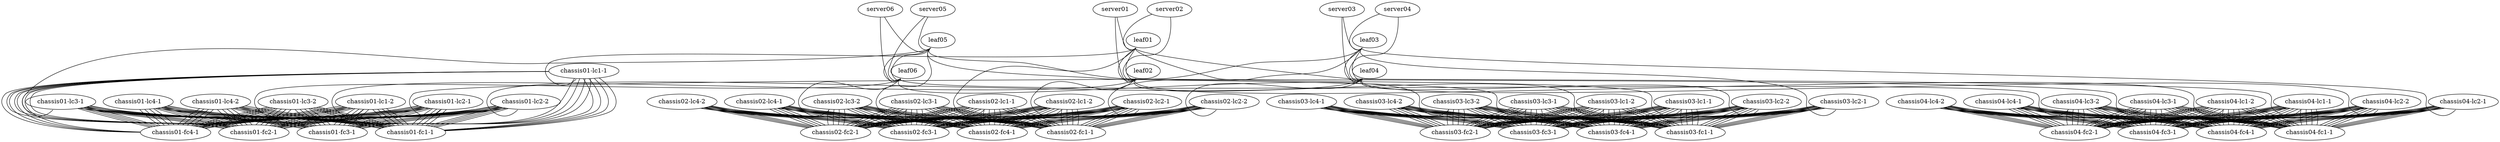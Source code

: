 graph dc1 {
 "chassis01-lc1-1" [function="spine" os="CumulusCommunity/cumulus-vx" version="3.4.3" memory="768" config="./helper_scripts/config_switch.sh"]
 "chassis01-lc1-2" [function="spine" os="CumulusCommunity/cumulus-vx" version="3.4.3" memory="768" config="./helper_scripts/config_switch.sh"]
 "chassis01-lc2-1" [function="spine" os="CumulusCommunity/cumulus-vx" version="3.4.3" memory="768" config="./helper_scripts/config_switch.sh"]
 "chassis01-lc2-2" [function="spine" os="CumulusCommunity/cumulus-vx" version="3.4.3" memory="768" config="./helper_scripts/config_switch.sh"]
 "chassis01-lc3-1" [function="spine" os="CumulusCommunity/cumulus-vx" version="3.4.3" memory="768" config="./helper_scripts/config_switch.sh"]
 "chassis01-lc3-2" [function="spine" os="CumulusCommunity/cumulus-vx" version="3.4.3" memory="768" config="./helper_scripts/config_switch.sh"]
 "chassis01-lc4-1" [function="spine" os="CumulusCommunity/cumulus-vx" version="3.4.3" memory="768" config="./helper_scripts/config_switch.sh"]
 "chassis01-lc4-2" [function="spine" os="CumulusCommunity/cumulus-vx" version="3.4.3" memory="768" config="./helper_scripts/config_switch.sh"]
 "chassis01-fc1-1" [function="spine" os="CumulusCommunity/cumulus-vx" version="3.4.3" memory="768" config="./helper_scripts/config_switch.sh"]
 "chassis01-fc2-1" [function="spine" os="CumulusCommunity/cumulus-vx" version="3.4.3" memory="768" config="./helper_scripts/config_switch.sh"]
 "chassis01-fc3-1" [function="spine" os="CumulusCommunity/cumulus-vx" version="3.4.3" memory="768" config="./helper_scripts/config_switch.sh"]
 "chassis01-fc4-1" [function="spine" os="CumulusCommunity/cumulus-vx" version="3.4.3" memory="768" config="./helper_scripts/config_switch.sh"]

 "chassis02-lc1-1" [function="spine" os="CumulusCommunity/cumulus-vx" version="3.4.3" memory="768" config="./helper_scripts/config_switch.sh"]
 "chassis02-lc1-2" [function="spine" os="CumulusCommunity/cumulus-vx" version="3.4.3" memory="768" config="./helper_scripts/config_switch.sh"]
 "chassis02-lc2-1" [function="spine" os="CumulusCommunity/cumulus-vx" version="3.4.3" memory="768" config="./helper_scripts/config_switch.sh"]
 "chassis02-lc2-2" [function="spine" os="CumulusCommunity/cumulus-vx" version="3.4.3" memory="768" config="./helper_scripts/config_switch.sh"]
 "chassis02-lc3-1" [function="spine" os="CumulusCommunity/cumulus-vx" version="3.4.3" memory="768" config="./helper_scripts/config_switch.sh"]
 "chassis02-lc3-2" [function="spine" os="CumulusCommunity/cumulus-vx" version="3.4.3" memory="768" config="./helper_scripts/config_switch.sh"]
 "chassis02-lc4-1" [function="spine" os="CumulusCommunity/cumulus-vx" version="3.4.3" memory="768" config="./helper_scripts/config_switch.sh"]
 "chassis02-lc4-2" [function="spine" os="CumulusCommunity/cumulus-vx" version="3.4.3" memory="768" config="./helper_scripts/config_switch.sh"]
 "chassis02-fc1-1" [function="spine" os="CumulusCommunity/cumulus-vx" version="3.4.3" memory="768" config="./helper_scripts/config_switch.sh"]
 "chassis02-fc2-1" [function="spine" os="CumulusCommunity/cumulus-vx" version="3.4.3" memory="768" config="./helper_scripts/config_switch.sh"]
 "chassis02-fc3-1" [function="spine" os="CumulusCommunity/cumulus-vx" version="3.4.3" memory="768" config="./helper_scripts/config_switch.sh"]
 "chassis02-fc4-1" [function="spine" os="CumulusCommunity/cumulus-vx" version="3.4.3" memory="768" config="./helper_scripts/config_switch.sh"]

 "chassis03-lc1-1" [function="spine" os="CumulusCommunity/cumulus-vx" version="3.4.3" memory="768" config="./helper_scripts/config_switch.sh"]
 "chassis03-lc1-2" [function="spine" os="CumulusCommunity/cumulus-vx" version="3.4.3" memory="768" config="./helper_scripts/config_switch.sh"]
 "chassis03-lc2-1" [function="spine" os="CumulusCommunity/cumulus-vx" version="3.4.3" memory="768" config="./helper_scripts/config_switch.sh"]
 "chassis03-lc2-2" [function="spine" os="CumulusCommunity/cumulus-vx" version="3.4.3" memory="768" config="./helper_scripts/config_switch.sh"]
 "chassis03-lc3-1" [function="spine" os="CumulusCommunity/cumulus-vx" version="3.4.3" memory="768" config="./helper_scripts/config_switch.sh"]
 "chassis03-lc3-2" [function="spine" os="CumulusCommunity/cumulus-vx" version="3.4.3" memory="768" config="./helper_scripts/config_switch.sh"]
 "chassis03-lc4-1" [function="spine" os="CumulusCommunity/cumulus-vx" version="3.4.3" memory="768" config="./helper_scripts/config_switch.sh"]
 "chassis03-lc4-2" [function="spine" os="CumulusCommunity/cumulus-vx" version="3.4.3" memory="768" config="./helper_scripts/config_switch.sh"]
 "chassis03-fc1-1" [function="spine" os="CumulusCommunity/cumulus-vx" version="3.4.3" memory="768" config="./helper_scripts/config_switch.sh"]
 "chassis03-fc2-1" [function="spine" os="CumulusCommunity/cumulus-vx" version="3.4.3" memory="768" config="./helper_scripts/config_switch.sh"]
 "chassis03-fc3-1" [function="spine" os="CumulusCommunity/cumulus-vx" version="3.4.3" memory="768" config="./helper_scripts/config_switch.sh"]
 "chassis03-fc4-1" [function="spine" os="CumulusCommunity/cumulus-vx" version="3.4.3" memory="768" config="./helper_scripts/config_switch.sh"]

 "chassis04-lc1-1" [function="spine" os="CumulusCommunity/cumulus-vx" version="3.4.3" memory="768" config="./helper_scripts/config_switch.sh"]
 "chassis04-lc1-2" [function="spine" os="CumulusCommunity/cumulus-vx" version="3.4.3" memory="768" config="./helper_scripts/config_switch.sh"]
 "chassis04-lc2-1" [function="spine" os="CumulusCommunity/cumulus-vx" version="3.4.3" memory="768" config="./helper_scripts/config_switch.sh"]
 "chassis04-lc2-2" [function="spine" os="CumulusCommunity/cumulus-vx" version="3.4.3" memory="768" config="./helper_scripts/config_switch.sh"]
 "chassis04-lc3-1" [function="spine" os="CumulusCommunity/cumulus-vx" version="3.4.3" memory="768" config="./helper_scripts/config_switch.sh"]
 "chassis04-lc3-2" [function="spine" os="CumulusCommunity/cumulus-vx" version="3.4.3" memory="768" config="./helper_scripts/config_switch.sh"]
 "chassis04-lc4-1" [function="spine" os="CumulusCommunity/cumulus-vx" version="3.4.3" memory="768" config="./helper_scripts/config_switch.sh"]
 "chassis04-lc4-2" [function="spine" os="CumulusCommunity/cumulus-vx" version="3.4.3" memory="768" config="./helper_scripts/config_switch.sh"]
 "chassis04-fc1-1" [function="spine" os="CumulusCommunity/cumulus-vx" version="3.4.3" memory="768" config="./helper_scripts/config_switch.sh"]
 "chassis04-fc2-1" [function="spine" os="CumulusCommunity/cumulus-vx" version="3.4.3" memory="768" config="./helper_scripts/config_switch.sh"]
 "chassis04-fc3-1" [function="spine" os="CumulusCommunity/cumulus-vx" version="3.4.3" memory="768" config="./helper_scripts/config_switch.sh"]
 "chassis04-fc4-1" [function="spine" os="CumulusCommunity/cumulus-vx" version="3.4.3" memory="768" config="./helper_scripts/config_switch.sh"]

 "leaf01" [function="leaf" os="CumulusCommunity/cumulus-vx" version="3.4.3" memory="768" config="./helper_scripts/config_switch.sh" ]
 "leaf02" [function="leaf" os="CumulusCommunity/cumulus-vx" version="3.4.3" memory="768" config="./helper_scripts/config_switch.sh" ]
 "leaf03" [function="leaf" os="CumulusCommunity/cumulus-vx" version="3.4.3" memory="768" config="./helper_scripts/config_switch.sh" ]
 "leaf04" [function="leaf" os="CumulusCommunity/cumulus-vx" version="3.4.3" memory="768" config="./helper_scripts/config_switch.sh" ]
 "leaf05" [function="leaf" os="CumulusCommunity/cumulus-vx" version="3.4.3" memory="768" config="./helper_scripts/config_switch.sh" ]
 "leaf06" [function="leaf" os="CumulusCommunity/cumulus-vx" version="3.4.3" memory="768" config="./helper_scripts/config_switch.sh" ]

 "server01" [function="host" os="yk0/ubuntu-xenial" memory="512" config="./helper_scripts/config_server.sh" ]
 "server02" [function="host" os="yk0/ubuntu-xenial" memory="512" config="./helper_scripts/config_server.sh" ]
 "server03" [function="host" os="yk0/ubuntu-xenial" memory="512" config="./helper_scripts/config_server.sh" ]
 "server04" [function="host" os="yk0/ubuntu-xenial" memory="512" config="./helper_scripts/config_server.sh" ]
 "server05" [function="host" os="yk0/ubuntu-xenial" memory="512" config="./helper_scripts/config_server.sh" ]
 "server06" [function="host" os="yk0/ubuntu-xenial" memory="512" config="./helper_scripts/config_server.sh" ]

 "leaf01":"swp51" -- "chassis01-lc1-1":"swp1"
 "leaf01":"swp52" -- "chassis02-lc1-1":"swp1"
 "leaf01":"swp53" -- "chassis03-lc1-1":"swp1"
 "leaf01":"swp54" -- "chassis04-lc1-1":"swp1"

 "leaf02":"swp51" -- "chassis01-lc1-2":"swp2"
 "leaf02":"swp52" -- "chassis02-lc1-2":"swp2"
 "leaf02":"swp53" -- "chassis03-lc1-2":"swp2"
 "leaf02":"swp54" -- "chassis04-lc1-2":"swp2"

 "leaf01":"swp49" -- "leaf02":"swp49"
 "leaf01":"swp50" -- "leaf02":"swp50"
 "leaf03":"swp49" -- "leaf04":"swp49"
 "leaf03":"swp50" -- "leaf04":"swp50"
 "leaf05":"swp49" -- "leaf06":"swp49"
 "leaf05":"swp50" -- "leaf06":"swp50"

 "leaf03":"swp51" -- "chassis01-lc2-1":"swp3"
 "leaf03":"swp52" -- "chassis02-lc2-1":"swp3"
 "leaf03":"swp53" -- "chassis03-lc2-1":"swp3"
 "leaf03":"swp54" -- "chassis04-lc2-1":"swp3"

 "leaf04":"swp51" -- "chassis01-lc2-2":"swp4"
 "leaf04":"swp52" -- "chassis02-lc2-2":"swp4"
 "leaf04":"swp53" -- "chassis03-lc2-2":"swp4"
 "leaf04":"swp54" -- "chassis04-lc2-2":"swp4"

 "leaf05":"swp51" -- "chassis01-lc3-1":"swp5"
 "leaf05":"swp52" -- "chassis02-lc3-1":"swp5"
 "leaf05":"swp53" -- "chassis03-lc3-1":"swp5"
 "leaf05":"swp54" -- "chassis04-lc3-1":"swp5"

 "leaf06":"swp51" -- "chassis01-lc3-2":"swp6"
 "leaf06":"swp52" -- "chassis02-lc3-2":"swp6"
 "leaf06":"swp53" -- "chassis03-lc3-2":"swp6"
 "leaf06":"swp54" -- "chassis04-lc3-2":"swp6"

 "server01":"eth1" -- "leaf01":"swp1" [left_mac="00:03:00:11:11:01"]
 "server01":"eth2" -- "leaf02":"swp1" [left_mac="00:03:00:11:11:02"]

 "server02":"eth1" -- "leaf01":"swp2" [left_mac="00:03:00:22:22:01"]
 "server02":"eth2" -- "leaf02":"swp2" [left_mac="00:03:00:22:22:02"]

 "server03":"eth1" -- "leaf03":"swp1" [left_mac="00:03:00:33:33:01"]
 "server03":"eth2" -- "leaf04":"swp1" [left_mac="00:03:00:33:33:02"]

 "server04":"eth1" -- "leaf03":"swp2" [left_mac="00:03:00:44:44:01"]
 "server04":"eth2" -- "leaf04":"swp2" [left_mac="00:03:00:44:44:02"]

 "server05":"eth1" -- "leaf05":"swp1" [left_mac="00:03:00:55:55:01"]
 "server05":"eth2" -- "leaf06":"swp1" [left_mac="00:03:00:55:55:02"]

 "server06":"eth1" -- "leaf05":"swp2" [left_mac="00:03:00:66:66:01"]
 "server06":"eth2" -- "leaf06":"swp2" [left_mac="00:03:00:66:66:02"]

 "chassis01-lc1-1":"fp0" -- "chassis01-fc1-1":"fp0"
 "chassis01-lc1-1":"fp1" -- "chassis01-fc1-1":"fp1"
 "chassis01-lc1-1":"fp2" -- "chassis01-fc1-1":"fp2"
 "chassis01-lc1-1":"fp3" -- "chassis01-fc1-1":"fp3"
 "chassis01-lc1-2":"fp0" -- "chassis01-fc1-1":"fp4"
 "chassis01-lc1-2":"fp1" -- "chassis01-fc1-1":"fp5"
 "chassis01-lc1-2":"fp2" -- "chassis01-fc1-1":"fp6"
 "chassis01-lc1-2":"fp3" -- "chassis01-fc1-1":"fp7"
 "chassis01-lc2-1":"fp0" -- "chassis01-fc1-1":"fp8"
 "chassis01-lc2-1":"fp1" -- "chassis01-fc1-1":"fp9"
 "chassis01-lc2-1":"fp2" -- "chassis01-fc1-1":"fp10"
 "chassis01-lc2-1":"fp3" -- "chassis01-fc1-1":"fp11"
 "chassis01-lc2-2":"fp0" -- "chassis01-fc1-1":"fp12"
 "chassis01-lc2-2":"fp1" -- "chassis01-fc1-1":"fp13"
 "chassis01-lc2-2":"fp2" -- "chassis01-fc1-1":"fp14"
 "chassis01-lc2-2":"fp3" -- "chassis01-fc1-1":"fp15"
 "chassis01-lc3-1":"fp0" -- "chassis01-fc1-1":"fp16"
 "chassis01-lc3-1":"fp1" -- "chassis01-fc1-1":"fp17"
 "chassis01-lc3-1":"fp2" -- "chassis01-fc1-1":"fp18"
 "chassis01-lc3-1":"fp3" -- "chassis01-fc1-1":"fp19"
 "chassis01-lc3-2":"fp0" -- "chassis01-fc1-1":"fp20"
 "chassis01-lc3-2":"fp1" -- "chassis01-fc1-1":"fp21"
 "chassis01-lc3-2":"fp2" -- "chassis01-fc1-1":"fp22"
 "chassis01-lc3-2":"fp3" -- "chassis01-fc1-1":"fp23"
 "chassis01-lc4-1":"fp0" -- "chassis01-fc1-1":"fp24"
 "chassis01-lc4-1":"fp1" -- "chassis01-fc1-1":"fp25"
 "chassis01-lc4-1":"fp2" -- "chassis01-fc1-1":"fp26"
 "chassis01-lc4-1":"fp3" -- "chassis01-fc1-1":"fp27"
 "chassis01-lc4-2":"fp0" -- "chassis01-fc1-1":"fp28"
 "chassis01-lc4-2":"fp1" -- "chassis01-fc1-1":"fp29"
 "chassis01-lc4-2":"fp2" -- "chassis01-fc1-1":"fp30"
 "chassis01-lc4-2":"fp3" -- "chassis01-fc1-1":"fp31"
 "chassis01-lc1-1":"fp4" -- "chassis01-fc2-1":"fp0"
 "chassis01-lc1-1":"fp5" -- "chassis01-fc2-1":"fp1"
 "chassis01-lc1-1":"fp6" -- "chassis01-fc2-1":"fp2"
 "chassis01-lc1-1":"fp7" -- "chassis01-fc2-1":"fp3"
 "chassis01-lc1-2":"fp4" -- "chassis01-fc2-1":"fp4"
 "chassis01-lc1-2":"fp5" -- "chassis01-fc2-1":"fp5"
 "chassis01-lc1-2":"fp6" -- "chassis01-fc2-1":"fp6"
 "chassis01-lc1-2":"fp7" -- "chassis01-fc2-1":"fp7"
 "chassis01-lc2-1":"fp4" -- "chassis01-fc2-1":"fp8"
 "chassis01-lc2-1":"fp5" -- "chassis01-fc2-1":"fp9"
 "chassis01-lc2-1":"fp6" -- "chassis01-fc2-1":"fp10"
 "chassis01-lc2-1":"fp7" -- "chassis01-fc2-1":"fp11"
 "chassis01-lc2-2":"fp4" -- "chassis01-fc2-1":"fp12"
 "chassis01-lc2-2":"fp5" -- "chassis01-fc2-1":"fp13"
 "chassis01-lc2-2":"fp6" -- "chassis01-fc2-1":"fp14"
 "chassis01-lc2-2":"fp7" -- "chassis01-fc2-1":"fp15"
 "chassis01-lc3-1":"fp4" -- "chassis01-fc2-1":"fp16"
 "chassis01-lc3-1":"fp5" -- "chassis01-fc2-1":"fp17"
 "chassis01-lc3-1":"fp6" -- "chassis01-fc2-1":"fp18"
 "chassis01-lc3-1":"fp7" -- "chassis01-fc2-1":"fp19"
 "chassis01-lc3-2":"fp4" -- "chassis01-fc2-1":"fp20"
 "chassis01-lc3-2":"fp5" -- "chassis01-fc2-1":"fp21"
 "chassis01-lc3-2":"fp6" -- "chassis01-fc2-1":"fp22"
 "chassis01-lc3-2":"fp7" -- "chassis01-fc2-1":"fp23"
 "chassis01-lc4-1":"fp4" -- "chassis01-fc2-1":"fp24"
 "chassis01-lc4-1":"fp5" -- "chassis01-fc2-1":"fp25"
 "chassis01-lc4-1":"fp6" -- "chassis01-fc2-1":"fp26"
 "chassis01-lc4-1":"fp7" -- "chassis01-fc2-1":"fp27"
 "chassis01-lc4-2":"fp4" -- "chassis01-fc2-1":"fp28"
 "chassis01-lc4-2":"fp5" -- "chassis01-fc2-1":"fp29"
 "chassis01-lc4-2":"fp6" -- "chassis01-fc2-1":"fp30"
 "chassis01-lc4-2":"fp7" -- "chassis01-fc2-1":"fp31"
 "chassis01-lc1-1":"fp8" -- "chassis01-fc3-1":"fp0"
 "chassis01-lc1-1":"fp9" -- "chassis01-fc3-1":"fp1"
 "chassis01-lc1-1":"fp10" -- "chassis01-fc3-1":"fp2"
 "chassis01-lc1-1":"fp11" -- "chassis01-fc3-1":"fp3"
 "chassis01-lc1-2":"fp8" -- "chassis01-fc3-1":"fp4"
 "chassis01-lc1-2":"fp9" -- "chassis01-fc3-1":"fp5"
 "chassis01-lc1-2":"fp10" -- "chassis01-fc3-1":"fp6"
 "chassis01-lc1-2":"fp11" -- "chassis01-fc3-1":"fp7"
 "chassis01-lc2-1":"fp8" -- "chassis01-fc3-1":"fp8"
 "chassis01-lc2-1":"fp9" -- "chassis01-fc3-1":"fp9"
 "chassis01-lc2-1":"fp10" -- "chassis01-fc3-1":"fp10"
 "chassis01-lc2-1":"fp11" -- "chassis01-fc3-1":"fp11"
 "chassis01-lc2-2":"fp8" -- "chassis01-fc3-1":"fp12"
 "chassis01-lc2-2":"fp9" -- "chassis01-fc3-1":"fp13"
 "chassis01-lc2-2":"fp10" -- "chassis01-fc3-1":"fp14"
 "chassis01-lc2-2":"fp11" -- "chassis01-fc3-1":"fp15"
 "chassis01-lc3-1":"fp8" -- "chassis01-fc3-1":"fp16"
 "chassis01-lc3-1":"fp9" -- "chassis01-fc3-1":"fp17"
 "chassis01-lc3-1":"fp10" -- "chassis01-fc3-1":"fp18"
 "chassis01-lc3-1":"fp11" -- "chassis01-fc3-1":"fp19"
 "chassis01-lc3-2":"fp8" -- "chassis01-fc3-1":"fp20"
 "chassis01-lc3-2":"fp9" -- "chassis01-fc3-1":"fp21"
 "chassis01-lc3-2":"fp10" -- "chassis01-fc3-1":"fp22"
 "chassis01-lc3-2":"fp11" -- "chassis01-fc3-1":"fp23"
 "chassis01-lc4-1":"fp8" -- "chassis01-fc3-1":"fp24"
 "chassis01-lc4-1":"fp9" -- "chassis01-fc3-1":"fp25"
 "chassis01-lc4-1":"fp10" -- "chassis01-fc3-1":"fp26"
 "chassis01-lc4-1":"fp11" -- "chassis01-fc3-1":"fp27"
 "chassis01-lc4-2":"fp8" -- "chassis01-fc3-1":"fp28"
 "chassis01-lc4-2":"fp9" -- "chassis01-fc3-1":"fp29"
 "chassis01-lc4-2":"fp10" -- "chassis01-fc3-1":"fp30"
 "chassis01-lc4-2":"fp11" -- "chassis01-fc3-1":"fp31"
 "chassis01-lc1-1":"fp12" -- "chassis01-fc4-1":"fp0"
 "chassis01-lc1-1":"fp13" -- "chassis01-fc4-1":"fp1"
 "chassis01-lc1-1":"fp14" -- "chassis01-fc4-1":"fp2"
 "chassis01-lc1-1":"fp15" -- "chassis01-fc4-1":"fp3"
 "chassis01-lc1-2":"fp12" -- "chassis01-fc4-1":"fp4"
 "chassis01-lc1-2":"fp13" -- "chassis01-fc4-1":"fp5"
 "chassis01-lc1-2":"fp14" -- "chassis01-fc4-1":"fp6"
 "chassis01-lc1-2":"fp15" -- "chassis01-fc4-1":"fp7"
 "chassis01-lc2-1":"fp12" -- "chassis01-fc4-1":"fp8"
 "chassis01-lc2-1":"fp13" -- "chassis01-fc4-1":"fp9"
 "chassis01-lc2-1":"fp14" -- "chassis01-fc4-1":"fp10"
 "chassis01-lc2-1":"fp15" -- "chassis01-fc4-1":"fp11"
 "chassis01-lc2-2":"fp12" -- "chassis01-fc4-1":"fp12"
 "chassis01-lc2-2":"fp13" -- "chassis01-fc4-1":"fp13"
 "chassis01-lc2-2":"fp14" -- "chassis01-fc4-1":"fp14"
 "chassis01-lc2-2":"fp15" -- "chassis01-fc4-1":"fp15"
 "chassis01-lc3-1":"fp12" -- "chassis01-fc4-1":"fp16"
 "chassis01-lc3-1":"fp13" -- "chassis01-fc4-1":"fp17"
 "chassis01-lc3-1":"fp14" -- "chassis01-fc4-1":"fp18"
 "chassis01-lc3-1":"fp15" -- "chassis01-fc4-1":"fp19"
 "chassis01-lc3-2":"fp12" -- "chassis01-fc4-1":"fp20"
 "chassis01-lc3-2":"fp13" -- "chassis01-fc4-1":"fp21"
 "chassis01-lc3-2":"fp14" -- "chassis01-fc4-1":"fp22"
 "chassis01-lc3-2":"fp15" -- "chassis01-fc4-1":"fp23"
 "chassis01-lc4-1":"fp12" -- "chassis01-fc4-1":"fp24"
 "chassis01-lc4-1":"fp13" -- "chassis01-fc4-1":"fp25"
 "chassis01-lc4-1":"fp14" -- "chassis01-fc4-1":"fp26"
 "chassis01-lc4-1":"fp15" -- "chassis01-fc4-1":"fp27"
 "chassis01-lc4-2":"fp12" -- "chassis01-fc4-1":"fp28"
 "chassis01-lc4-2":"fp13" -- "chassis01-fc4-1":"fp29"
 "chassis01-lc4-2":"fp14" -- "chassis01-fc4-1":"fp30"
 "chassis01-lc4-2":"fp15" -- "chassis01-fc4-1":"fp31"

 "chassis02-lc1-1":"fp0" -- "chassis02-fc1-1":"fp0"
 "chassis02-lc1-1":"fp1" -- "chassis02-fc1-1":"fp1"
 "chassis02-lc1-1":"fp2" -- "chassis02-fc1-1":"fp2"
 "chassis02-lc1-1":"fp3" -- "chassis02-fc1-1":"fp3"
 "chassis02-lc1-2":"fp0" -- "chassis02-fc1-1":"fp4"
 "chassis02-lc1-2":"fp1" -- "chassis02-fc1-1":"fp5"
 "chassis02-lc1-2":"fp2" -- "chassis02-fc1-1":"fp6"
 "chassis02-lc1-2":"fp3" -- "chassis02-fc1-1":"fp7"
 "chassis02-lc2-1":"fp0" -- "chassis02-fc1-1":"fp8"
 "chassis02-lc2-1":"fp1" -- "chassis02-fc1-1":"fp9"
 "chassis02-lc2-1":"fp2" -- "chassis02-fc1-1":"fp10"
 "chassis02-lc2-1":"fp3" -- "chassis02-fc1-1":"fp11"
 "chassis02-lc2-2":"fp0" -- "chassis02-fc1-1":"fp12"
 "chassis02-lc2-2":"fp1" -- "chassis02-fc1-1":"fp13"
 "chassis02-lc2-2":"fp2" -- "chassis02-fc1-1":"fp14"
 "chassis02-lc2-2":"fp3" -- "chassis02-fc1-1":"fp15"
 "chassis02-lc3-1":"fp0" -- "chassis02-fc1-1":"fp16"
 "chassis02-lc3-1":"fp1" -- "chassis02-fc1-1":"fp17"
 "chassis02-lc3-1":"fp2" -- "chassis02-fc1-1":"fp18"
 "chassis02-lc3-1":"fp3" -- "chassis02-fc1-1":"fp19"
 "chassis02-lc3-2":"fp0" -- "chassis02-fc1-1":"fp20"
 "chassis02-lc3-2":"fp1" -- "chassis02-fc1-1":"fp21"
 "chassis02-lc3-2":"fp2" -- "chassis02-fc1-1":"fp22"
 "chassis02-lc3-2":"fp3" -- "chassis02-fc1-1":"fp23"
 "chassis02-lc4-1":"fp0" -- "chassis02-fc1-1":"fp24"
 "chassis02-lc4-1":"fp1" -- "chassis02-fc1-1":"fp25"
 "chassis02-lc4-1":"fp2" -- "chassis02-fc1-1":"fp26"
 "chassis02-lc4-1":"fp3" -- "chassis02-fc1-1":"fp27"
 "chassis02-lc4-2":"fp0" -- "chassis02-fc1-1":"fp28"
 "chassis02-lc4-2":"fp1" -- "chassis02-fc1-1":"fp29"
 "chassis02-lc4-2":"fp2" -- "chassis02-fc1-1":"fp30"
 "chassis02-lc4-2":"fp3" -- "chassis02-fc1-1":"fp31"
 "chassis02-lc1-1":"fp4" -- "chassis02-fc2-1":"fp0"
 "chassis02-lc1-1":"fp5" -- "chassis02-fc2-1":"fp1"
 "chassis02-lc1-1":"fp6" -- "chassis02-fc2-1":"fp2"
 "chassis02-lc1-1":"fp7" -- "chassis02-fc2-1":"fp3"
 "chassis02-lc1-2":"fp4" -- "chassis02-fc2-1":"fp4"
 "chassis02-lc1-2":"fp5" -- "chassis02-fc2-1":"fp5"
 "chassis02-lc1-2":"fp6" -- "chassis02-fc2-1":"fp6"
 "chassis02-lc1-2":"fp7" -- "chassis02-fc2-1":"fp7"
 "chassis02-lc2-1":"fp4" -- "chassis02-fc2-1":"fp8"
 "chassis02-lc2-1":"fp5" -- "chassis02-fc2-1":"fp9"
 "chassis02-lc2-1":"fp6" -- "chassis02-fc2-1":"fp10"
 "chassis02-lc2-1":"fp7" -- "chassis02-fc2-1":"fp11"
 "chassis02-lc2-2":"fp4" -- "chassis02-fc2-1":"fp12"
 "chassis02-lc2-2":"fp5" -- "chassis02-fc2-1":"fp13"
 "chassis02-lc2-2":"fp6" -- "chassis02-fc2-1":"fp14"
 "chassis02-lc2-2":"fp7" -- "chassis02-fc2-1":"fp15"
 "chassis02-lc3-1":"fp4" -- "chassis02-fc2-1":"fp16"
 "chassis02-lc3-1":"fp5" -- "chassis02-fc2-1":"fp17"
 "chassis02-lc3-1":"fp6" -- "chassis02-fc2-1":"fp18"
 "chassis02-lc3-1":"fp7" -- "chassis02-fc2-1":"fp19"
 "chassis02-lc3-2":"fp4" -- "chassis02-fc2-1":"fp20"
 "chassis02-lc3-2":"fp5" -- "chassis02-fc2-1":"fp21"
 "chassis02-lc3-2":"fp6" -- "chassis02-fc2-1":"fp22"
 "chassis02-lc3-2":"fp7" -- "chassis02-fc2-1":"fp23"
 "chassis02-lc4-1":"fp4" -- "chassis02-fc2-1":"fp24"
 "chassis02-lc4-1":"fp5" -- "chassis02-fc2-1":"fp25"
 "chassis02-lc4-1":"fp6" -- "chassis02-fc2-1":"fp26"
 "chassis02-lc4-1":"fp7" -- "chassis02-fc2-1":"fp27"
 "chassis02-lc4-2":"fp4" -- "chassis02-fc2-1":"fp28"
 "chassis02-lc4-2":"fp5" -- "chassis02-fc2-1":"fp29"
 "chassis02-lc4-2":"fp6" -- "chassis02-fc2-1":"fp30"
 "chassis02-lc4-2":"fp7" -- "chassis02-fc2-1":"fp31"
 "chassis02-lc1-1":"fp8" -- "chassis02-fc3-1":"fp0"
 "chassis02-lc1-1":"fp9" -- "chassis02-fc3-1":"fp1"
 "chassis02-lc1-1":"fp10" -- "chassis02-fc3-1":"fp2"
 "chassis02-lc1-1":"fp11" -- "chassis02-fc3-1":"fp3"
 "chassis02-lc1-2":"fp8" -- "chassis02-fc3-1":"fp4"
 "chassis02-lc1-2":"fp9" -- "chassis02-fc3-1":"fp5"
 "chassis02-lc1-2":"fp10" -- "chassis02-fc3-1":"fp6"
 "chassis02-lc1-2":"fp11" -- "chassis02-fc3-1":"fp7"
 "chassis02-lc2-1":"fp8" -- "chassis02-fc3-1":"fp8"
 "chassis02-lc2-1":"fp9" -- "chassis02-fc3-1":"fp9"
 "chassis02-lc2-1":"fp10" -- "chassis02-fc3-1":"fp10"
 "chassis02-lc2-1":"fp11" -- "chassis02-fc3-1":"fp11"
 "chassis02-lc2-2":"fp8" -- "chassis02-fc3-1":"fp12"
 "chassis02-lc2-2":"fp9" -- "chassis02-fc3-1":"fp13"
 "chassis02-lc2-2":"fp10" -- "chassis02-fc3-1":"fp14"
 "chassis02-lc2-2":"fp11" -- "chassis02-fc3-1":"fp15"
 "chassis02-lc3-1":"fp8" -- "chassis02-fc3-1":"fp16"
 "chassis02-lc3-1":"fp9" -- "chassis02-fc3-1":"fp17"
 "chassis02-lc3-1":"fp10" -- "chassis02-fc3-1":"fp18"
 "chassis02-lc3-1":"fp11" -- "chassis02-fc3-1":"fp19"
 "chassis02-lc3-2":"fp8" -- "chassis02-fc3-1":"fp20"
 "chassis02-lc3-2":"fp9" -- "chassis02-fc3-1":"fp21"
 "chassis02-lc3-2":"fp10" -- "chassis02-fc3-1":"fp22"
 "chassis02-lc3-2":"fp11" -- "chassis02-fc3-1":"fp23"
 "chassis02-lc4-1":"fp8" -- "chassis02-fc3-1":"fp24"
 "chassis02-lc4-1":"fp9" -- "chassis02-fc3-1":"fp25"
 "chassis02-lc4-1":"fp10" -- "chassis02-fc3-1":"fp26"
 "chassis02-lc4-1":"fp11" -- "chassis02-fc3-1":"fp27"
 "chassis02-lc4-2":"fp8" -- "chassis02-fc3-1":"fp28"
 "chassis02-lc4-2":"fp9" -- "chassis02-fc3-1":"fp29"
 "chassis02-lc4-2":"fp10" -- "chassis02-fc3-1":"fp30"
 "chassis02-lc4-2":"fp11" -- "chassis02-fc3-1":"fp31"
 "chassis02-lc1-1":"fp12" -- "chassis02-fc4-1":"fp0"
 "chassis02-lc1-1":"fp13" -- "chassis02-fc4-1":"fp1"
 "chassis02-lc1-1":"fp14" -- "chassis02-fc4-1":"fp2"
 "chassis02-lc1-1":"fp15" -- "chassis02-fc4-1":"fp3"
 "chassis02-lc1-2":"fp12" -- "chassis02-fc4-1":"fp4"
 "chassis02-lc1-2":"fp13" -- "chassis02-fc4-1":"fp5"
 "chassis02-lc1-2":"fp14" -- "chassis02-fc4-1":"fp6"
 "chassis02-lc1-2":"fp15" -- "chassis02-fc4-1":"fp7"
 "chassis02-lc2-1":"fp12" -- "chassis02-fc4-1":"fp8"
 "chassis02-lc2-1":"fp13" -- "chassis02-fc4-1":"fp9"
 "chassis02-lc2-1":"fp14" -- "chassis02-fc4-1":"fp10"
 "chassis02-lc2-1":"fp15" -- "chassis02-fc4-1":"fp11"
 "chassis02-lc2-2":"fp12" -- "chassis02-fc4-1":"fp12"
 "chassis02-lc2-2":"fp13" -- "chassis02-fc4-1":"fp13"
 "chassis02-lc2-2":"fp14" -- "chassis02-fc4-1":"fp14"
 "chassis02-lc2-2":"fp15" -- "chassis02-fc4-1":"fp15"
 "chassis02-lc3-1":"fp12" -- "chassis02-fc4-1":"fp16"
 "chassis02-lc3-1":"fp13" -- "chassis02-fc4-1":"fp17"
 "chassis02-lc3-1":"fp14" -- "chassis02-fc4-1":"fp18"
 "chassis02-lc3-1":"fp15" -- "chassis02-fc4-1":"fp19"
 "chassis02-lc3-2":"fp12" -- "chassis02-fc4-1":"fp20"
 "chassis02-lc3-2":"fp13" -- "chassis02-fc4-1":"fp21"
 "chassis02-lc3-2":"fp14" -- "chassis02-fc4-1":"fp22"
 "chassis02-lc3-2":"fp15" -- "chassis02-fc4-1":"fp23"
 "chassis02-lc4-1":"fp12" -- "chassis02-fc4-1":"fp24"
 "chassis02-lc4-1":"fp13" -- "chassis02-fc4-1":"fp25"
 "chassis02-lc4-1":"fp14" -- "chassis02-fc4-1":"fp26"
 "chassis02-lc4-1":"fp15" -- "chassis02-fc4-1":"fp27"
 "chassis02-lc4-2":"fp12" -- "chassis02-fc4-1":"fp28"
 "chassis02-lc4-2":"fp13" -- "chassis02-fc4-1":"fp29"
 "chassis02-lc4-2":"fp14" -- "chassis02-fc4-1":"fp30"
 "chassis02-lc4-2":"fp15" -- "chassis02-fc4-1":"fp31"

 "chassis03-lc1-1":"fp0" -- "chassis03-fc1-1":"fp0"
 "chassis03-lc1-1":"fp1" -- "chassis03-fc1-1":"fp1"
 "chassis03-lc1-1":"fp2" -- "chassis03-fc1-1":"fp2"
 "chassis03-lc1-1":"fp3" -- "chassis03-fc1-1":"fp3"
 "chassis03-lc1-2":"fp0" -- "chassis03-fc1-1":"fp4"
 "chassis03-lc1-2":"fp1" -- "chassis03-fc1-1":"fp5"
 "chassis03-lc1-2":"fp2" -- "chassis03-fc1-1":"fp6"
 "chassis03-lc1-2":"fp3" -- "chassis03-fc1-1":"fp7"
 "chassis03-lc2-1":"fp0" -- "chassis03-fc1-1":"fp8"
 "chassis03-lc2-1":"fp1" -- "chassis03-fc1-1":"fp9"
 "chassis03-lc2-1":"fp2" -- "chassis03-fc1-1":"fp10"
 "chassis03-lc2-1":"fp3" -- "chassis03-fc1-1":"fp11"
 "chassis03-lc2-2":"fp0" -- "chassis03-fc1-1":"fp12"
 "chassis03-lc2-2":"fp1" -- "chassis03-fc1-1":"fp13"
 "chassis03-lc2-2":"fp2" -- "chassis03-fc1-1":"fp14"
 "chassis03-lc2-2":"fp3" -- "chassis03-fc1-1":"fp15"
 "chassis03-lc3-1":"fp0" -- "chassis03-fc1-1":"fp16"
 "chassis03-lc3-1":"fp1" -- "chassis03-fc1-1":"fp17"
 "chassis03-lc3-1":"fp2" -- "chassis03-fc1-1":"fp18"
 "chassis03-lc3-1":"fp3" -- "chassis03-fc1-1":"fp19"
 "chassis03-lc3-2":"fp0" -- "chassis03-fc1-1":"fp20"
 "chassis03-lc3-2":"fp1" -- "chassis03-fc1-1":"fp21"
 "chassis03-lc3-2":"fp2" -- "chassis03-fc1-1":"fp22"
 "chassis03-lc3-2":"fp3" -- "chassis03-fc1-1":"fp23"
 "chassis03-lc4-1":"fp0" -- "chassis03-fc1-1":"fp24"
 "chassis03-lc4-1":"fp1" -- "chassis03-fc1-1":"fp25"
 "chassis03-lc4-1":"fp2" -- "chassis03-fc1-1":"fp26"
 "chassis03-lc4-1":"fp3" -- "chassis03-fc1-1":"fp27"
 "chassis03-lc4-2":"fp0" -- "chassis03-fc1-1":"fp28"
 "chassis03-lc4-2":"fp1" -- "chassis03-fc1-1":"fp29"
 "chassis03-lc4-2":"fp2" -- "chassis03-fc1-1":"fp30"
 "chassis03-lc4-2":"fp3" -- "chassis03-fc1-1":"fp31"
 "chassis03-lc1-1":"fp4" -- "chassis03-fc2-1":"fp0"
 "chassis03-lc1-1":"fp5" -- "chassis03-fc2-1":"fp1"
 "chassis03-lc1-1":"fp6" -- "chassis03-fc2-1":"fp2"
 "chassis03-lc1-1":"fp7" -- "chassis03-fc2-1":"fp3"
 "chassis03-lc1-2":"fp4" -- "chassis03-fc2-1":"fp4"
 "chassis03-lc1-2":"fp5" -- "chassis03-fc2-1":"fp5"
 "chassis03-lc1-2":"fp6" -- "chassis03-fc2-1":"fp6"
 "chassis03-lc1-2":"fp7" -- "chassis03-fc2-1":"fp7"
 "chassis03-lc2-1":"fp4" -- "chassis03-fc2-1":"fp8"
 "chassis03-lc2-1":"fp5" -- "chassis03-fc2-1":"fp9"
 "chassis03-lc2-1":"fp6" -- "chassis03-fc2-1":"fp10"
 "chassis03-lc2-1":"fp7" -- "chassis03-fc2-1":"fp11"
 "chassis03-lc2-2":"fp4" -- "chassis03-fc2-1":"fp12"
 "chassis03-lc2-2":"fp5" -- "chassis03-fc2-1":"fp13"
 "chassis03-lc2-2":"fp6" -- "chassis03-fc2-1":"fp14"
 "chassis03-lc2-2":"fp7" -- "chassis03-fc2-1":"fp15"
 "chassis03-lc3-1":"fp4" -- "chassis03-fc2-1":"fp16"
 "chassis03-lc3-1":"fp5" -- "chassis03-fc2-1":"fp17"
 "chassis03-lc3-1":"fp6" -- "chassis03-fc2-1":"fp18"
 "chassis03-lc3-1":"fp7" -- "chassis03-fc2-1":"fp19"
 "chassis03-lc3-2":"fp4" -- "chassis03-fc2-1":"fp20"
 "chassis03-lc3-2":"fp5" -- "chassis03-fc2-1":"fp21"
 "chassis03-lc3-2":"fp6" -- "chassis03-fc2-1":"fp22"
 "chassis03-lc3-2":"fp7" -- "chassis03-fc2-1":"fp23"
 "chassis03-lc4-1":"fp4" -- "chassis03-fc2-1":"fp24"
 "chassis03-lc4-1":"fp5" -- "chassis03-fc2-1":"fp25"
 "chassis03-lc4-1":"fp6" -- "chassis03-fc2-1":"fp26"
 "chassis03-lc4-1":"fp7" -- "chassis03-fc2-1":"fp27"
 "chassis03-lc4-2":"fp4" -- "chassis03-fc2-1":"fp28"
 "chassis03-lc4-2":"fp5" -- "chassis03-fc2-1":"fp29"
 "chassis03-lc4-2":"fp6" -- "chassis03-fc2-1":"fp30"
 "chassis03-lc4-2":"fp7" -- "chassis03-fc2-1":"fp31"
 "chassis03-lc1-1":"fp8" -- "chassis03-fc3-1":"fp0"
 "chassis03-lc1-1":"fp9" -- "chassis03-fc3-1":"fp1"
 "chassis03-lc1-1":"fp10" -- "chassis03-fc3-1":"fp2"
 "chassis03-lc1-1":"fp11" -- "chassis03-fc3-1":"fp3"
 "chassis03-lc1-2":"fp8" -- "chassis03-fc3-1":"fp4"
 "chassis03-lc1-2":"fp9" -- "chassis03-fc3-1":"fp5"
 "chassis03-lc1-2":"fp10" -- "chassis03-fc3-1":"fp6"
 "chassis03-lc1-2":"fp11" -- "chassis03-fc3-1":"fp7"
 "chassis03-lc2-1":"fp8" -- "chassis03-fc3-1":"fp8"
 "chassis03-lc2-1":"fp9" -- "chassis03-fc3-1":"fp9"
 "chassis03-lc2-1":"fp10" -- "chassis03-fc3-1":"fp10"
 "chassis03-lc2-1":"fp11" -- "chassis03-fc3-1":"fp11"
 "chassis03-lc2-2":"fp8" -- "chassis03-fc3-1":"fp12"
 "chassis03-lc2-2":"fp9" -- "chassis03-fc3-1":"fp13"
 "chassis03-lc2-2":"fp10" -- "chassis03-fc3-1":"fp14"
 "chassis03-lc2-2":"fp11" -- "chassis03-fc3-1":"fp15"
 "chassis03-lc3-1":"fp8" -- "chassis03-fc3-1":"fp16"
 "chassis03-lc3-1":"fp9" -- "chassis03-fc3-1":"fp17"
 "chassis03-lc3-1":"fp10" -- "chassis03-fc3-1":"fp18"
 "chassis03-lc3-1":"fp11" -- "chassis03-fc3-1":"fp19"
 "chassis03-lc3-2":"fp8" -- "chassis03-fc3-1":"fp20"
 "chassis03-lc3-2":"fp9" -- "chassis03-fc3-1":"fp21"
 "chassis03-lc3-2":"fp10" -- "chassis03-fc3-1":"fp22"
 "chassis03-lc3-2":"fp11" -- "chassis03-fc3-1":"fp23"
 "chassis03-lc4-1":"fp8" -- "chassis03-fc3-1":"fp24"
 "chassis03-lc4-1":"fp9" -- "chassis03-fc3-1":"fp25"
 "chassis03-lc4-1":"fp10" -- "chassis03-fc3-1":"fp26"
 "chassis03-lc4-1":"fp11" -- "chassis03-fc3-1":"fp27"
 "chassis03-lc4-2":"fp8" -- "chassis03-fc3-1":"fp28"
 "chassis03-lc4-2":"fp9" -- "chassis03-fc3-1":"fp29"
 "chassis03-lc4-2":"fp10" -- "chassis03-fc3-1":"fp30"
 "chassis03-lc4-2":"fp11" -- "chassis03-fc3-1":"fp31"
 "chassis03-lc1-1":"fp12" -- "chassis03-fc4-1":"fp0"
 "chassis03-lc1-1":"fp13" -- "chassis03-fc4-1":"fp1"
 "chassis03-lc1-1":"fp14" -- "chassis03-fc4-1":"fp2"
 "chassis03-lc1-1":"fp15" -- "chassis03-fc4-1":"fp3"
 "chassis03-lc1-2":"fp12" -- "chassis03-fc4-1":"fp4"
 "chassis03-lc1-2":"fp13" -- "chassis03-fc4-1":"fp5"
 "chassis03-lc1-2":"fp14" -- "chassis03-fc4-1":"fp6"
 "chassis03-lc1-2":"fp15" -- "chassis03-fc4-1":"fp7"
 "chassis03-lc2-1":"fp12" -- "chassis03-fc4-1":"fp8"
 "chassis03-lc2-1":"fp13" -- "chassis03-fc4-1":"fp9"
 "chassis03-lc2-1":"fp14" -- "chassis03-fc4-1":"fp10"
 "chassis03-lc2-1":"fp15" -- "chassis03-fc4-1":"fp11"
 "chassis03-lc2-2":"fp12" -- "chassis03-fc4-1":"fp12"
 "chassis03-lc2-2":"fp13" -- "chassis03-fc4-1":"fp13"
 "chassis03-lc2-2":"fp14" -- "chassis03-fc4-1":"fp14"
 "chassis03-lc2-2":"fp15" -- "chassis03-fc4-1":"fp15"
 "chassis03-lc3-1":"fp12" -- "chassis03-fc4-1":"fp16"
 "chassis03-lc3-1":"fp13" -- "chassis03-fc4-1":"fp17"
 "chassis03-lc3-1":"fp14" -- "chassis03-fc4-1":"fp18"
 "chassis03-lc3-1":"fp15" -- "chassis03-fc4-1":"fp19"
 "chassis03-lc3-2":"fp12" -- "chassis03-fc4-1":"fp20"
 "chassis03-lc3-2":"fp13" -- "chassis03-fc4-1":"fp21"
 "chassis03-lc3-2":"fp14" -- "chassis03-fc4-1":"fp22"
 "chassis03-lc3-2":"fp15" -- "chassis03-fc4-1":"fp23"
 "chassis03-lc4-1":"fp12" -- "chassis03-fc4-1":"fp24"
 "chassis03-lc4-1":"fp13" -- "chassis03-fc4-1":"fp25"
 "chassis03-lc4-1":"fp14" -- "chassis03-fc4-1":"fp26"
 "chassis03-lc4-1":"fp15" -- "chassis03-fc4-1":"fp27"
 "chassis03-lc4-2":"fp12" -- "chassis03-fc4-1":"fp28"
 "chassis03-lc4-2":"fp13" -- "chassis03-fc4-1":"fp29"
 "chassis03-lc4-2":"fp14" -- "chassis03-fc4-1":"fp30"
 "chassis03-lc4-2":"fp15" -- "chassis03-fc4-1":"fp31"

 "chassis04-lc1-1":"fp0" -- "chassis04-fc1-1":"fp0"
 "chassis04-lc1-1":"fp1" -- "chassis04-fc1-1":"fp1"
 "chassis04-lc1-1":"fp2" -- "chassis04-fc1-1":"fp2"
 "chassis04-lc1-1":"fp3" -- "chassis04-fc1-1":"fp3"
 "chassis04-lc1-2":"fp0" -- "chassis04-fc1-1":"fp4"
 "chassis04-lc1-2":"fp1" -- "chassis04-fc1-1":"fp5"
 "chassis04-lc1-2":"fp2" -- "chassis04-fc1-1":"fp6"
 "chassis04-lc1-2":"fp3" -- "chassis04-fc1-1":"fp7"
 "chassis04-lc2-1":"fp0" -- "chassis04-fc1-1":"fp8"
 "chassis04-lc2-1":"fp1" -- "chassis04-fc1-1":"fp9"
 "chassis04-lc2-1":"fp2" -- "chassis04-fc1-1":"fp10"
 "chassis04-lc2-1":"fp3" -- "chassis04-fc1-1":"fp11"
 "chassis04-lc2-2":"fp0" -- "chassis04-fc1-1":"fp12"
 "chassis04-lc2-2":"fp1" -- "chassis04-fc1-1":"fp13"
 "chassis04-lc2-2":"fp2" -- "chassis04-fc1-1":"fp14"
 "chassis04-lc2-2":"fp3" -- "chassis04-fc1-1":"fp15"
 "chassis04-lc3-1":"fp0" -- "chassis04-fc1-1":"fp16"
 "chassis04-lc3-1":"fp1" -- "chassis04-fc1-1":"fp17"
 "chassis04-lc3-1":"fp2" -- "chassis04-fc1-1":"fp18"
 "chassis04-lc3-1":"fp3" -- "chassis04-fc1-1":"fp19"
 "chassis04-lc3-2":"fp0" -- "chassis04-fc1-1":"fp20"
 "chassis04-lc3-2":"fp1" -- "chassis04-fc1-1":"fp21"
 "chassis04-lc3-2":"fp2" -- "chassis04-fc1-1":"fp22"
 "chassis04-lc3-2":"fp3" -- "chassis04-fc1-1":"fp23"
 "chassis04-lc4-1":"fp0" -- "chassis04-fc1-1":"fp24"
 "chassis04-lc4-1":"fp1" -- "chassis04-fc1-1":"fp25"
 "chassis04-lc4-1":"fp2" -- "chassis04-fc1-1":"fp26"
 "chassis04-lc4-1":"fp3" -- "chassis04-fc1-1":"fp27"
 "chassis04-lc4-2":"fp0" -- "chassis04-fc1-1":"fp28"
 "chassis04-lc4-2":"fp1" -- "chassis04-fc1-1":"fp29"
 "chassis04-lc4-2":"fp2" -- "chassis04-fc1-1":"fp30"
 "chassis04-lc4-2":"fp3" -- "chassis04-fc1-1":"fp31"
 "chassis04-lc1-1":"fp4" -- "chassis04-fc2-1":"fp0"
 "chassis04-lc1-1":"fp5" -- "chassis04-fc2-1":"fp1"
 "chassis04-lc1-1":"fp6" -- "chassis04-fc2-1":"fp2"
 "chassis04-lc1-1":"fp7" -- "chassis04-fc2-1":"fp3"
 "chassis04-lc1-2":"fp4" -- "chassis04-fc2-1":"fp4"
 "chassis04-lc1-2":"fp5" -- "chassis04-fc2-1":"fp5"
 "chassis04-lc1-2":"fp6" -- "chassis04-fc2-1":"fp6"
 "chassis04-lc1-2":"fp7" -- "chassis04-fc2-1":"fp7"
 "chassis04-lc2-1":"fp4" -- "chassis04-fc2-1":"fp8"
 "chassis04-lc2-1":"fp5" -- "chassis04-fc2-1":"fp9"
 "chassis04-lc2-1":"fp6" -- "chassis04-fc2-1":"fp10"
 "chassis04-lc2-1":"fp7" -- "chassis04-fc2-1":"fp11"
 "chassis04-lc2-2":"fp4" -- "chassis04-fc2-1":"fp12"
 "chassis04-lc2-2":"fp5" -- "chassis04-fc2-1":"fp13"
 "chassis04-lc2-2":"fp6" -- "chassis04-fc2-1":"fp14"
 "chassis04-lc2-2":"fp7" -- "chassis04-fc2-1":"fp15"
 "chassis04-lc3-1":"fp4" -- "chassis04-fc2-1":"fp16"
 "chassis04-lc3-1":"fp5" -- "chassis04-fc2-1":"fp17"
 "chassis04-lc3-1":"fp6" -- "chassis04-fc2-1":"fp18"
 "chassis04-lc3-1":"fp7" -- "chassis04-fc2-1":"fp19"
 "chassis04-lc3-2":"fp4" -- "chassis04-fc2-1":"fp20"
 "chassis04-lc3-2":"fp5" -- "chassis04-fc2-1":"fp21"
 "chassis04-lc3-2":"fp6" -- "chassis04-fc2-1":"fp22"
 "chassis04-lc3-2":"fp7" -- "chassis04-fc2-1":"fp23"
 "chassis04-lc4-1":"fp4" -- "chassis04-fc2-1":"fp24"
 "chassis04-lc4-1":"fp5" -- "chassis04-fc2-1":"fp25"
 "chassis04-lc4-1":"fp6" -- "chassis04-fc2-1":"fp26"
 "chassis04-lc4-1":"fp7" -- "chassis04-fc2-1":"fp27"
 "chassis04-lc4-2":"fp4" -- "chassis04-fc2-1":"fp28"
 "chassis04-lc4-2":"fp5" -- "chassis04-fc2-1":"fp29"
 "chassis04-lc4-2":"fp6" -- "chassis04-fc2-1":"fp30"
 "chassis04-lc4-2":"fp7" -- "chassis04-fc2-1":"fp31"
 "chassis04-lc1-1":"fp8" -- "chassis04-fc3-1":"fp0"
 "chassis04-lc1-1":"fp9" -- "chassis04-fc3-1":"fp1"
 "chassis04-lc1-1":"fp10" -- "chassis04-fc3-1":"fp2"
 "chassis04-lc1-1":"fp11" -- "chassis04-fc3-1":"fp3"
 "chassis04-lc1-2":"fp8" -- "chassis04-fc3-1":"fp4"
 "chassis04-lc1-2":"fp9" -- "chassis04-fc3-1":"fp5"
 "chassis04-lc1-2":"fp10" -- "chassis04-fc3-1":"fp6"
 "chassis04-lc1-2":"fp11" -- "chassis04-fc3-1":"fp7"
 "chassis04-lc2-1":"fp8" -- "chassis04-fc3-1":"fp8"
 "chassis04-lc2-1":"fp9" -- "chassis04-fc3-1":"fp9"
 "chassis04-lc2-1":"fp10" -- "chassis04-fc3-1":"fp10"
 "chassis04-lc2-1":"fp11" -- "chassis04-fc3-1":"fp11"
 "chassis04-lc2-2":"fp8" -- "chassis04-fc3-1":"fp12"
 "chassis04-lc2-2":"fp9" -- "chassis04-fc3-1":"fp13"
 "chassis04-lc2-2":"fp10" -- "chassis04-fc3-1":"fp14"
 "chassis04-lc2-2":"fp11" -- "chassis04-fc3-1":"fp15"
 "chassis04-lc3-1":"fp8" -- "chassis04-fc3-1":"fp16"
 "chassis04-lc3-1":"fp9" -- "chassis04-fc3-1":"fp17"
 "chassis04-lc3-1":"fp10" -- "chassis04-fc3-1":"fp18"
 "chassis04-lc3-1":"fp11" -- "chassis04-fc3-1":"fp19"
 "chassis04-lc3-2":"fp8" -- "chassis04-fc3-1":"fp20"
 "chassis04-lc3-2":"fp9" -- "chassis04-fc3-1":"fp21"
 "chassis04-lc3-2":"fp10" -- "chassis04-fc3-1":"fp22"
 "chassis04-lc3-2":"fp11" -- "chassis04-fc3-1":"fp23"
 "chassis04-lc4-1":"fp8" -- "chassis04-fc3-1":"fp24"
 "chassis04-lc4-1":"fp9" -- "chassis04-fc3-1":"fp25"
 "chassis04-lc4-1":"fp10" -- "chassis04-fc3-1":"fp26"
 "chassis04-lc4-1":"fp11" -- "chassis04-fc3-1":"fp27"
 "chassis04-lc4-2":"fp8" -- "chassis04-fc3-1":"fp28"
 "chassis04-lc4-2":"fp9" -- "chassis04-fc3-1":"fp29"
 "chassis04-lc4-2":"fp10" -- "chassis04-fc3-1":"fp30"
 "chassis04-lc4-2":"fp11" -- "chassis04-fc3-1":"fp31"
 "chassis04-lc1-1":"fp12" -- "chassis04-fc4-1":"fp0"
 "chassis04-lc1-1":"fp13" -- "chassis04-fc4-1":"fp1"
 "chassis04-lc1-1":"fp14" -- "chassis04-fc4-1":"fp2"
 "chassis04-lc1-1":"fp15" -- "chassis04-fc4-1":"fp3"
 "chassis04-lc1-2":"fp12" -- "chassis04-fc4-1":"fp4"
 "chassis04-lc1-2":"fp13" -- "chassis04-fc4-1":"fp5"
 "chassis04-lc1-2":"fp14" -- "chassis04-fc4-1":"fp6"
 "chassis04-lc1-2":"fp15" -- "chassis04-fc4-1":"fp7"
 "chassis04-lc2-1":"fp12" -- "chassis04-fc4-1":"fp8"
 "chassis04-lc2-1":"fp13" -- "chassis04-fc4-1":"fp9"
 "chassis04-lc2-1":"fp14" -- "chassis04-fc4-1":"fp10"
 "chassis04-lc2-1":"fp15" -- "chassis04-fc4-1":"fp11"
 "chassis04-lc2-2":"fp12" -- "chassis04-fc4-1":"fp12"
 "chassis04-lc2-2":"fp13" -- "chassis04-fc4-1":"fp13"
 "chassis04-lc2-2":"fp14" -- "chassis04-fc4-1":"fp14"
 "chassis04-lc2-2":"fp15" -- "chassis04-fc4-1":"fp15"
 "chassis04-lc3-1":"fp12" -- "chassis04-fc4-1":"fp16"
 "chassis04-lc3-1":"fp13" -- "chassis04-fc4-1":"fp17"
 "chassis04-lc3-1":"fp14" -- "chassis04-fc4-1":"fp18"
 "chassis04-lc3-1":"fp15" -- "chassis04-fc4-1":"fp19"
 "chassis04-lc3-2":"fp12" -- "chassis04-fc4-1":"fp20"
 "chassis04-lc3-2":"fp13" -- "chassis04-fc4-1":"fp21"
 "chassis04-lc3-2":"fp14" -- "chassis04-fc4-1":"fp22"
 "chassis04-lc3-2":"fp15" -- "chassis04-fc4-1":"fp23"
 "chassis04-lc4-1":"fp12" -- "chassis04-fc4-1":"fp24"
 "chassis04-lc4-1":"fp13" -- "chassis04-fc4-1":"fp25"
 "chassis04-lc4-1":"fp14" -- "chassis04-fc4-1":"fp26"
 "chassis04-lc4-1":"fp15" -- "chassis04-fc4-1":"fp27"
 "chassis04-lc4-2":"fp12" -- "chassis04-fc4-1":"fp28"
 "chassis04-lc4-2":"fp13" -- "chassis04-fc4-1":"fp29"
 "chassis04-lc4-2":"fp14" -- "chassis04-fc4-1":"fp30"
 "chassis04-lc4-2":"fp15" -- "chassis04-fc4-1":"fp31"

}
